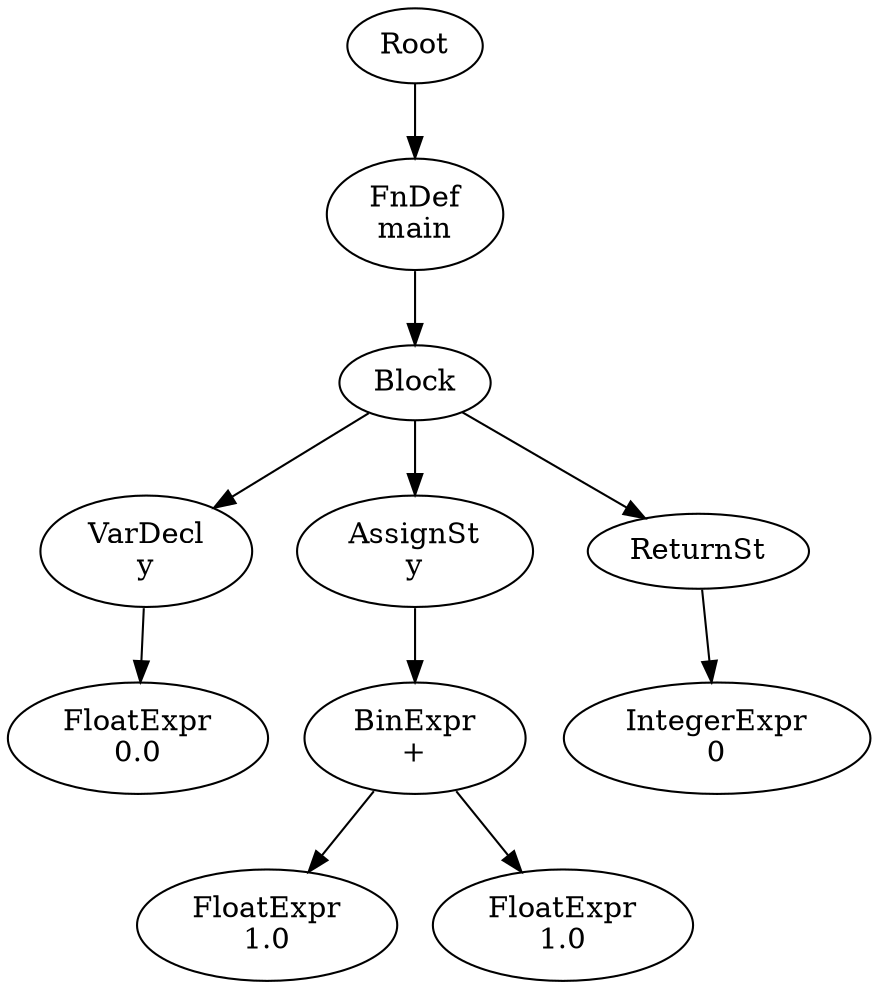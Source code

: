digraph "AST" {
33[label="Root"]
29[label="FnDef\nmain"]
28[label="Block"]
5[label="VarDecl\ny"]
4[label="FloatExpr\n0.0"]
5->4
28->5
16[label="AssignSt\ny"]
15[label="BinExpr\n+"]
10[label="FloatExpr\n1.0"]
15->10
14[label="FloatExpr\n1.0"]
15->14
16->15
28->16
23[label="ReturnSt"]
22[label="IntegerExpr\n0"]
23->22
28->23
29->28
33->29
}